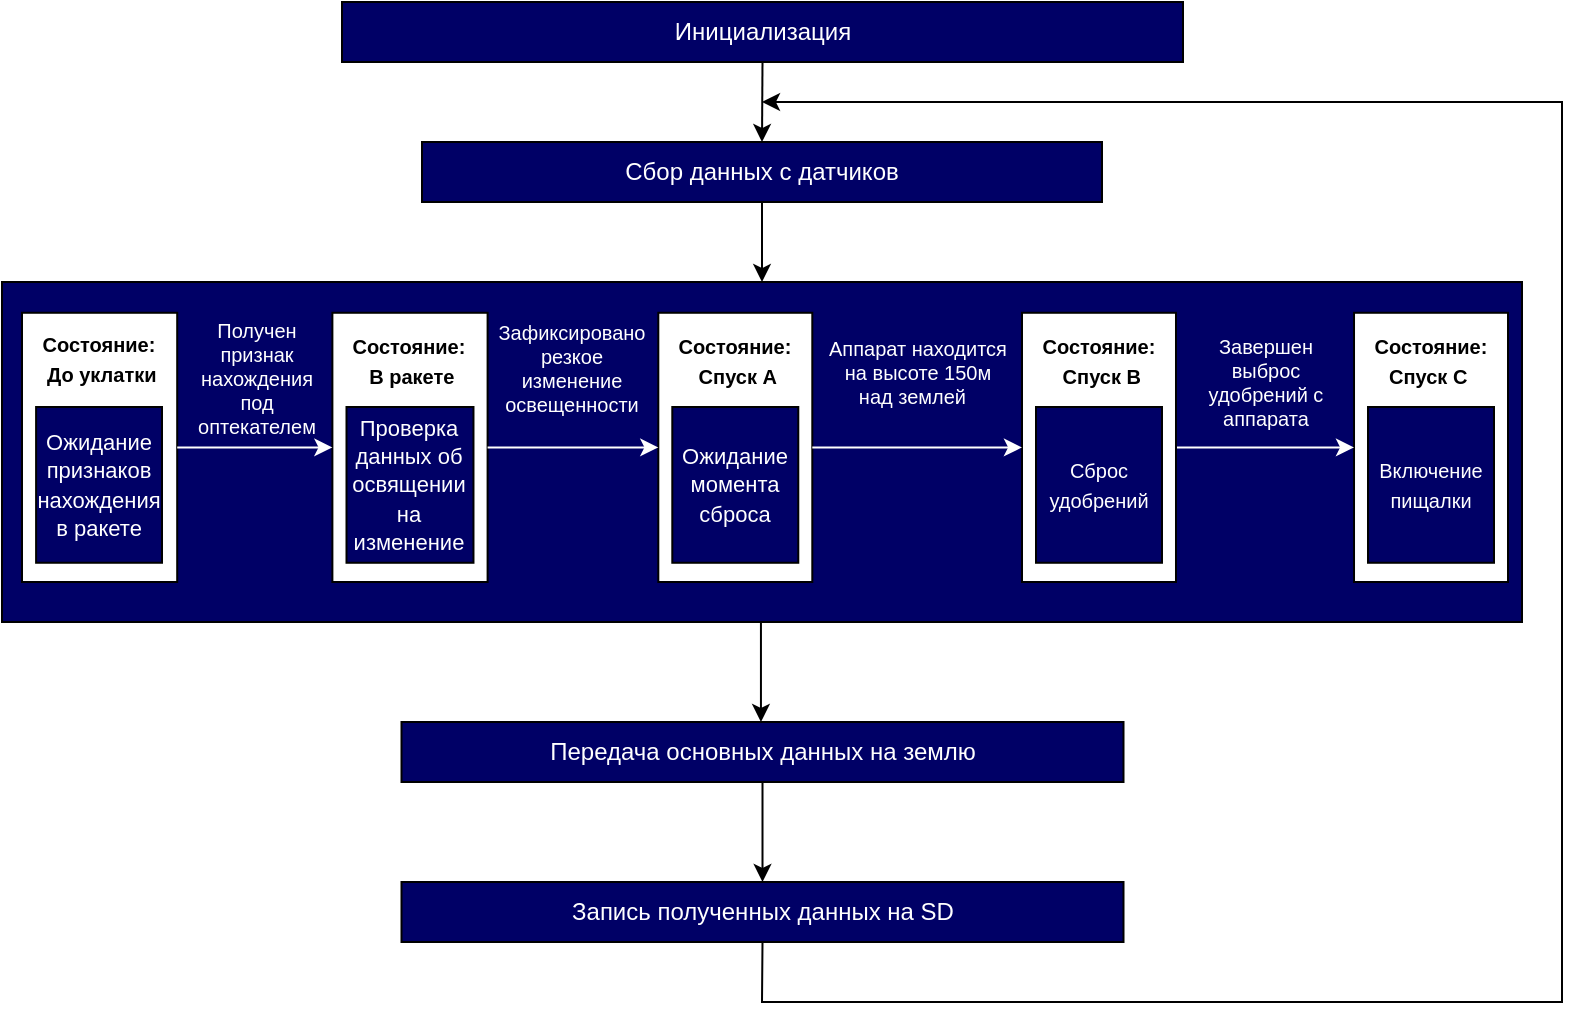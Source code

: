 <mxfile version="22.1.0" type="device">
  <diagram id="C5RBs43oDa-KdzZeNtuy" name="Page-1">
    <mxGraphModel dx="954" dy="504" grid="1" gridSize="10" guides="1" tooltips="1" connect="1" arrows="1" fold="1" page="1" pageScale="1" pageWidth="827" pageHeight="1169" math="0" shadow="0">
      <root>
        <mxCell id="WIyWlLk6GJQsqaUBKTNV-0" />
        <mxCell id="WIyWlLk6GJQsqaUBKTNV-1" parent="WIyWlLk6GJQsqaUBKTNV-0" />
        <mxCell id="GuaW3dG9oKcKkIAoMPv8-1" value="&lt;font color=&quot;#ffffff&quot;&gt;Инициализация&lt;/font&gt;" style="rounded=0;whiteSpace=wrap;html=1;fillColor=#000066;" parent="WIyWlLk6GJQsqaUBKTNV-1" vertex="1">
          <mxGeometry x="190" y="40" width="420.5" height="30" as="geometry" />
        </mxCell>
        <mxCell id="GuaW3dG9oKcKkIAoMPv8-25" value="&lt;font color=&quot;#ffffff&quot;&gt;Передача основных данных на землю&lt;/font&gt;" style="rounded=0;whiteSpace=wrap;html=1;fillColor=#000066;" parent="WIyWlLk6GJQsqaUBKTNV-1" vertex="1">
          <mxGeometry x="219.75" y="400" width="361" height="30" as="geometry" />
        </mxCell>
        <mxCell id="GuaW3dG9oKcKkIAoMPv8-26" value="&lt;font color=&quot;#ffffff&quot;&gt;Запись полученных данных на SD&lt;/font&gt;" style="rounded=0;whiteSpace=wrap;html=1;fillColor=#000066;" parent="WIyWlLk6GJQsqaUBKTNV-1" vertex="1">
          <mxGeometry x="219.75" y="480" width="361" height="30" as="geometry" />
        </mxCell>
        <mxCell id="GuaW3dG9oKcKkIAoMPv8-29" value="&lt;font color=&quot;#ffffff&quot;&gt;Сбор данных с датчиков&lt;/font&gt;" style="rounded=0;whiteSpace=wrap;html=1;fillColor=#000066;" parent="WIyWlLk6GJQsqaUBKTNV-1" vertex="1">
          <mxGeometry x="230" y="110" width="340" height="30" as="geometry" />
        </mxCell>
        <mxCell id="GuaW3dG9oKcKkIAoMPv8-30" value="" style="endArrow=classic;html=1;rounded=0;entryX=0.5;entryY=0;entryDx=0;entryDy=0;exitX=0.5;exitY=1;exitDx=0;exitDy=0;" parent="WIyWlLk6GJQsqaUBKTNV-1" source="GuaW3dG9oKcKkIAoMPv8-1" target="GuaW3dG9oKcKkIAoMPv8-29" edge="1">
          <mxGeometry width="50" height="50" relative="1" as="geometry">
            <mxPoint x="350" y="230" as="sourcePoint" />
            <mxPoint x="400" y="180" as="targetPoint" />
          </mxGeometry>
        </mxCell>
        <mxCell id="GuaW3dG9oKcKkIAoMPv8-31" value="" style="endArrow=classic;html=1;rounded=0;exitX=0.5;exitY=1;exitDx=0;exitDy=0;entryX=0.5;entryY=0;entryDx=0;entryDy=0;" parent="WIyWlLk6GJQsqaUBKTNV-1" source="GuaW3dG9oKcKkIAoMPv8-29" target="GuaW3dG9oKcKkIAoMPv8-3" edge="1">
          <mxGeometry width="50" height="50" relative="1" as="geometry">
            <mxPoint x="350" y="230" as="sourcePoint" />
            <mxPoint x="400" y="180" as="targetPoint" />
          </mxGeometry>
        </mxCell>
        <mxCell id="GuaW3dG9oKcKkIAoMPv8-32" value="" style="endArrow=classic;html=1;rounded=0;entryX=0.5;entryY=0;entryDx=0;entryDy=0;" parent="WIyWlLk6GJQsqaUBKTNV-1" edge="1">
          <mxGeometry width="50" height="50" relative="1" as="geometry">
            <mxPoint x="399.47" y="350" as="sourcePoint" />
            <mxPoint x="399.47" y="400" as="targetPoint" />
          </mxGeometry>
        </mxCell>
        <mxCell id="GuaW3dG9oKcKkIAoMPv8-34" value="" style="endArrow=classic;html=1;rounded=0;exitX=0.5;exitY=1;exitDx=0;exitDy=0;" parent="WIyWlLk6GJQsqaUBKTNV-1" source="GuaW3dG9oKcKkIAoMPv8-26" edge="1">
          <mxGeometry width="50" height="50" relative="1" as="geometry">
            <mxPoint x="430" y="585" as="sourcePoint" />
            <mxPoint x="400" y="90" as="targetPoint" />
            <Array as="points">
              <mxPoint x="400" y="540" />
              <mxPoint x="800" y="540" />
              <mxPoint x="800" y="90" />
            </Array>
          </mxGeometry>
        </mxCell>
        <mxCell id="GuaW3dG9oKcKkIAoMPv8-35" value="" style="endArrow=classic;html=1;rounded=0;exitX=0.5;exitY=1;exitDx=0;exitDy=0;entryX=0.5;entryY=0;entryDx=0;entryDy=0;" parent="WIyWlLk6GJQsqaUBKTNV-1" source="GuaW3dG9oKcKkIAoMPv8-25" target="GuaW3dG9oKcKkIAoMPv8-26" edge="1">
          <mxGeometry width="50" height="50" relative="1" as="geometry">
            <mxPoint x="460" y="530" as="sourcePoint" />
            <mxPoint x="510" y="480" as="targetPoint" />
          </mxGeometry>
        </mxCell>
        <mxCell id="GuaW3dG9oKcKkIAoMPv8-3" value="" style="rounded=0;whiteSpace=wrap;html=1;fillColor=#000066;" parent="WIyWlLk6GJQsqaUBKTNV-1" vertex="1">
          <mxGeometry x="20" y="180" width="760" height="170" as="geometry" />
        </mxCell>
        <mxCell id="GuaW3dG9oKcKkIAoMPv8-54" value="" style="group" parent="WIyWlLk6GJQsqaUBKTNV-1" vertex="1" connectable="0">
          <mxGeometry x="30" y="180" width="750" height="150.0" as="geometry" />
        </mxCell>
        <mxCell id="GuaW3dG9oKcKkIAoMPv8-48" value="" style="group" parent="GuaW3dG9oKcKkIAoMPv8-54" vertex="1" connectable="0">
          <mxGeometry x="666.008" y="25.0" width="83.992" height="125.0" as="geometry" />
        </mxCell>
        <mxCell id="GuaW3dG9oKcKkIAoMPv8-49" value="" style="rounded=0;whiteSpace=wrap;html=1;" parent="GuaW3dG9oKcKkIAoMPv8-48" vertex="1">
          <mxGeometry y="-9.615" width="76.993" height="134.615" as="geometry" />
        </mxCell>
        <mxCell id="GuaW3dG9oKcKkIAoMPv8-50" value="&lt;font style=&quot;font-size: 10px;&quot; color=&quot;#ffffff&quot;&gt;Включение пищалки&lt;br&gt;&lt;/font&gt;" style="rounded=0;whiteSpace=wrap;html=1;fillColor=#000066;" parent="GuaW3dG9oKcKkIAoMPv8-48" vertex="1">
          <mxGeometry x="6.999" y="37.5" width="62.994" height="77.885" as="geometry" />
        </mxCell>
        <mxCell id="GuaW3dG9oKcKkIAoMPv8-51" value="&lt;b style=&quot;font-size: 10px;&quot;&gt;Состояние:&lt;br&gt;Спуск C&amp;nbsp;&lt;/b&gt;" style="text;html=1;strokeColor=none;fillColor=none;align=center;verticalAlign=middle;whiteSpace=wrap;rounded=0;" parent="GuaW3dG9oKcKkIAoMPv8-48" vertex="1">
          <mxGeometry width="76.993" height="28.846" as="geometry" />
        </mxCell>
        <mxCell id="GuaW3dG9oKcKkIAoMPv8-53" value="" style="endArrow=classic;html=1;rounded=0;exitX=1;exitY=0.5;exitDx=0;exitDy=0;strokeColor=#FFFFFF;entryX=0;entryY=0.5;entryDx=0;entryDy=0;" parent="GuaW3dG9oKcKkIAoMPv8-54" source="GuaW3dG9oKcKkIAoMPv8-41" target="GuaW3dG9oKcKkIAoMPv8-49" edge="1">
          <mxGeometry width="50" height="50" relative="1" as="geometry">
            <mxPoint x="555.008" y="84.378" as="sourcePoint" />
            <mxPoint x="640.366" y="84.378" as="targetPoint" />
          </mxGeometry>
        </mxCell>
        <mxCell id="GuaW3dG9oKcKkIAoMPv8-6" value="" style="group" parent="GuaW3dG9oKcKkIAoMPv8-54" vertex="1" connectable="0">
          <mxGeometry y="25.0" width="77.598" height="125.0" as="geometry" />
        </mxCell>
        <mxCell id="GuaW3dG9oKcKkIAoMPv8-4" value="" style="rounded=0;whiteSpace=wrap;html=1;" parent="GuaW3dG9oKcKkIAoMPv8-6" vertex="1">
          <mxGeometry y="-9.615" width="77.598" height="134.615" as="geometry" />
        </mxCell>
        <mxCell id="GuaW3dG9oKcKkIAoMPv8-5" value="&lt;font color=&quot;#ffffff&quot;&gt;&lt;font style=&quot;font-size: 11px;&quot;&gt;Ожидание признаков нахождения в ракете&lt;/font&gt;&lt;br&gt;&lt;/font&gt;" style="rounded=0;whiteSpace=wrap;html=1;fillColor=#000066;" parent="GuaW3dG9oKcKkIAoMPv8-6" vertex="1">
          <mxGeometry x="7.05" y="37.5" width="62.95" height="77.88" as="geometry" />
        </mxCell>
        <mxCell id="GuaW3dG9oKcKkIAoMPv8-7" value="&lt;b style=&quot;font-size: 10px;&quot;&gt;Состояние:&lt;br&gt;&amp;nbsp;До уклатки&lt;/b&gt;" style="text;html=1;strokeColor=none;fillColor=none;align=center;verticalAlign=middle;whiteSpace=wrap;rounded=0;" parent="GuaW3dG9oKcKkIAoMPv8-6" vertex="1">
          <mxGeometry x="7.054" y="-0.962" width="63.489" height="28.846" as="geometry" />
        </mxCell>
        <mxCell id="GuaW3dG9oKcKkIAoMPv8-16" value="" style="group" parent="GuaW3dG9oKcKkIAoMPv8-54" vertex="1" connectable="0">
          <mxGeometry x="318.153" y="25.0" width="83.992" height="125.0" as="geometry" />
        </mxCell>
        <mxCell id="GuaW3dG9oKcKkIAoMPv8-17" value="" style="rounded=0;whiteSpace=wrap;html=1;" parent="GuaW3dG9oKcKkIAoMPv8-16" vertex="1">
          <mxGeometry y="-9.615" width="76.993" height="134.615" as="geometry" />
        </mxCell>
        <mxCell id="GuaW3dG9oKcKkIAoMPv8-18" value="&lt;font style=&quot;font-size: 11px;&quot; color=&quot;#ffffff&quot;&gt;Ожидание&lt;br&gt;момента сброса&lt;br&gt;&lt;/font&gt;" style="rounded=0;whiteSpace=wrap;html=1;fillColor=#000066;" parent="GuaW3dG9oKcKkIAoMPv8-16" vertex="1">
          <mxGeometry x="6.999" y="37.5" width="62.994" height="77.885" as="geometry" />
        </mxCell>
        <mxCell id="GuaW3dG9oKcKkIAoMPv8-19" value="&lt;b style=&quot;font-size: 10px;&quot;&gt;Состояние:&lt;br&gt;&amp;nbsp;Спуск A&lt;/b&gt;" style="text;html=1;strokeColor=none;fillColor=none;align=center;verticalAlign=middle;whiteSpace=wrap;rounded=0;" parent="GuaW3dG9oKcKkIAoMPv8-16" vertex="1">
          <mxGeometry width="76.993" height="28.846" as="geometry" />
        </mxCell>
        <mxCell id="GuaW3dG9oKcKkIAoMPv8-40" value="" style="group" parent="GuaW3dG9oKcKkIAoMPv8-54" vertex="1" connectable="0">
          <mxGeometry x="499.999" y="25.0" width="83.992" height="125.0" as="geometry" />
        </mxCell>
        <mxCell id="GuaW3dG9oKcKkIAoMPv8-41" value="" style="rounded=0;whiteSpace=wrap;html=1;" parent="GuaW3dG9oKcKkIAoMPv8-40" vertex="1">
          <mxGeometry y="-9.615" width="76.993" height="134.615" as="geometry" />
        </mxCell>
        <mxCell id="GuaW3dG9oKcKkIAoMPv8-42" value="&lt;font color=&quot;#ffffff&quot;&gt;&lt;font style=&quot;font-size: 10px;&quot;&gt;Сброс удобрений&lt;/font&gt;&lt;br&gt;&lt;/font&gt;" style="rounded=0;whiteSpace=wrap;html=1;fillColor=#000066;" parent="GuaW3dG9oKcKkIAoMPv8-40" vertex="1">
          <mxGeometry x="6.999" y="37.5" width="62.994" height="77.885" as="geometry" />
        </mxCell>
        <mxCell id="GuaW3dG9oKcKkIAoMPv8-43" value="&lt;b style=&quot;font-size: 10px;&quot;&gt;Состояние:&lt;br&gt;&amp;nbsp;Спуск B&lt;/b&gt;" style="text;html=1;strokeColor=none;fillColor=none;align=center;verticalAlign=middle;whiteSpace=wrap;rounded=0;" parent="GuaW3dG9oKcKkIAoMPv8-40" vertex="1">
          <mxGeometry width="76.993" height="28.846" as="geometry" />
        </mxCell>
        <mxCell id="GuaW3dG9oKcKkIAoMPv8-46" value="" style="endArrow=classic;html=1;rounded=0;exitX=1;exitY=0.5;exitDx=0;exitDy=0;strokeColor=#FFFFFF;entryX=0;entryY=0.5;entryDx=0;entryDy=0;" parent="GuaW3dG9oKcKkIAoMPv8-54" source="GuaW3dG9oKcKkIAoMPv8-17" target="GuaW3dG9oKcKkIAoMPv8-41" edge="1">
          <mxGeometry width="50" height="50" relative="1" as="geometry">
            <mxPoint x="395.751" y="87.5" as="sourcePoint" />
            <mxPoint x="481.109" y="87.5" as="targetPoint" />
          </mxGeometry>
        </mxCell>
        <mxCell id="SRGHqm6jP9YhQp-xGabB-3" value="Аппарат находится на высоте 150м над землей  " style="text;strokeColor=none;fillColor=none;align=center;verticalAlign=middle;rounded=0;horizontal=1;whiteSpace=wrap;fontColor=#FFFFFF;labelBackgroundColor=none;fontSize=10;" vertex="1" parent="GuaW3dG9oKcKkIAoMPv8-54">
          <mxGeometry x="402.14" y="25" width="92.14" height="40" as="geometry" />
        </mxCell>
        <mxCell id="GuaW3dG9oKcKkIAoMPv8-8" value="" style="group" parent="WIyWlLk6GJQsqaUBKTNV-1" vertex="1" connectable="0">
          <mxGeometry x="185.196" y="205" width="77.598" height="125.0" as="geometry" />
        </mxCell>
        <mxCell id="GuaW3dG9oKcKkIAoMPv8-9" value="" style="rounded=0;whiteSpace=wrap;html=1;" parent="GuaW3dG9oKcKkIAoMPv8-8" vertex="1">
          <mxGeometry y="-9.615" width="77.598" height="134.615" as="geometry" />
        </mxCell>
        <mxCell id="GuaW3dG9oKcKkIAoMPv8-10" value="&lt;font color=&quot;#ffffff&quot;&gt;&lt;font style=&quot;font-size: 11px;&quot;&gt;Проверка данных об освящении на изменение&lt;/font&gt;&lt;br&gt;&lt;/font&gt;" style="rounded=0;whiteSpace=wrap;html=1;fillColor=#000066;" parent="GuaW3dG9oKcKkIAoMPv8-8" vertex="1">
          <mxGeometry x="7.054" y="37.5" width="63.489" height="77.885" as="geometry" />
        </mxCell>
        <mxCell id="GuaW3dG9oKcKkIAoMPv8-11" value="&lt;b style=&quot;font-size: 10px;&quot;&gt;Состояние:&lt;br&gt;&amp;nbsp;В ракете&lt;/b&gt;" style="text;html=1;strokeColor=none;fillColor=none;align=center;verticalAlign=middle;whiteSpace=wrap;rounded=0;" parent="GuaW3dG9oKcKkIAoMPv8-8" vertex="1">
          <mxGeometry x="7.05" width="62.95" height="28.85" as="geometry" />
        </mxCell>
        <mxCell id="GuaW3dG9oKcKkIAoMPv8-20" value="" style="endArrow=classic;html=1;rounded=0;exitX=1;exitY=0.5;exitDx=0;exitDy=0;strokeColor=#FFFFFF;entryX=0;entryY=0.5;entryDx=0;entryDy=0;" parent="WIyWlLk6GJQsqaUBKTNV-1" source="GuaW3dG9oKcKkIAoMPv8-4" target="GuaW3dG9oKcKkIAoMPv8-9" edge="1">
          <mxGeometry width="50" height="50" relative="1" as="geometry">
            <mxPoint x="248.165" y="267.5" as="sourcePoint" />
            <mxPoint x="221.713" y="242.5" as="targetPoint" />
          </mxGeometry>
        </mxCell>
        <mxCell id="GuaW3dG9oKcKkIAoMPv8-44" value="" style="endArrow=classic;html=1;rounded=0;exitX=1;exitY=0.5;exitDx=0;exitDy=0;strokeColor=#FFFFFF;entryX=0;entryY=0.5;entryDx=0;entryDy=0;" parent="WIyWlLk6GJQsqaUBKTNV-1" source="GuaW3dG9oKcKkIAoMPv8-9" target="GuaW3dG9oKcKkIAoMPv8-17" edge="1">
          <mxGeometry width="50" height="50" relative="1" as="geometry">
            <mxPoint x="262.795" y="266.837" as="sourcePoint" />
            <mxPoint x="340.393" y="266.837" as="targetPoint" />
          </mxGeometry>
        </mxCell>
        <mxCell id="SRGHqm6jP9YhQp-xGabB-1" value="Получен признак нахождения под оптекателем" style="text;strokeColor=none;fillColor=none;align=center;verticalAlign=middle;rounded=0;horizontal=1;whiteSpace=wrap;fontColor=#FFFFFF;labelBackgroundColor=none;fontSize=10;" vertex="1" parent="WIyWlLk6GJQsqaUBKTNV-1">
          <mxGeometry x="110" y="205" width="75.2" height="45" as="geometry" />
        </mxCell>
        <mxCell id="SRGHqm6jP9YhQp-xGabB-2" value="Зафиксировано резкое изменение освещенности" style="text;strokeColor=none;fillColor=none;align=center;verticalAlign=middle;rounded=0;horizontal=1;whiteSpace=wrap;fontColor=#FFFFFF;labelBackgroundColor=none;fontSize=10;" vertex="1" parent="WIyWlLk6GJQsqaUBKTNV-1">
          <mxGeometry x="270" y="200" width="70" height="45" as="geometry" />
        </mxCell>
        <mxCell id="SRGHqm6jP9YhQp-xGabB-4" value="Завершен выброс удобрений с аппарата" style="text;strokeColor=none;fillColor=none;align=center;verticalAlign=middle;rounded=0;horizontal=1;whiteSpace=wrap;fontColor=#FFFFFF;labelBackgroundColor=none;fontSize=10;" vertex="1" parent="WIyWlLk6GJQsqaUBKTNV-1">
          <mxGeometry x="610.5" y="210" width="82.14" height="40" as="geometry" />
        </mxCell>
      </root>
    </mxGraphModel>
  </diagram>
</mxfile>
